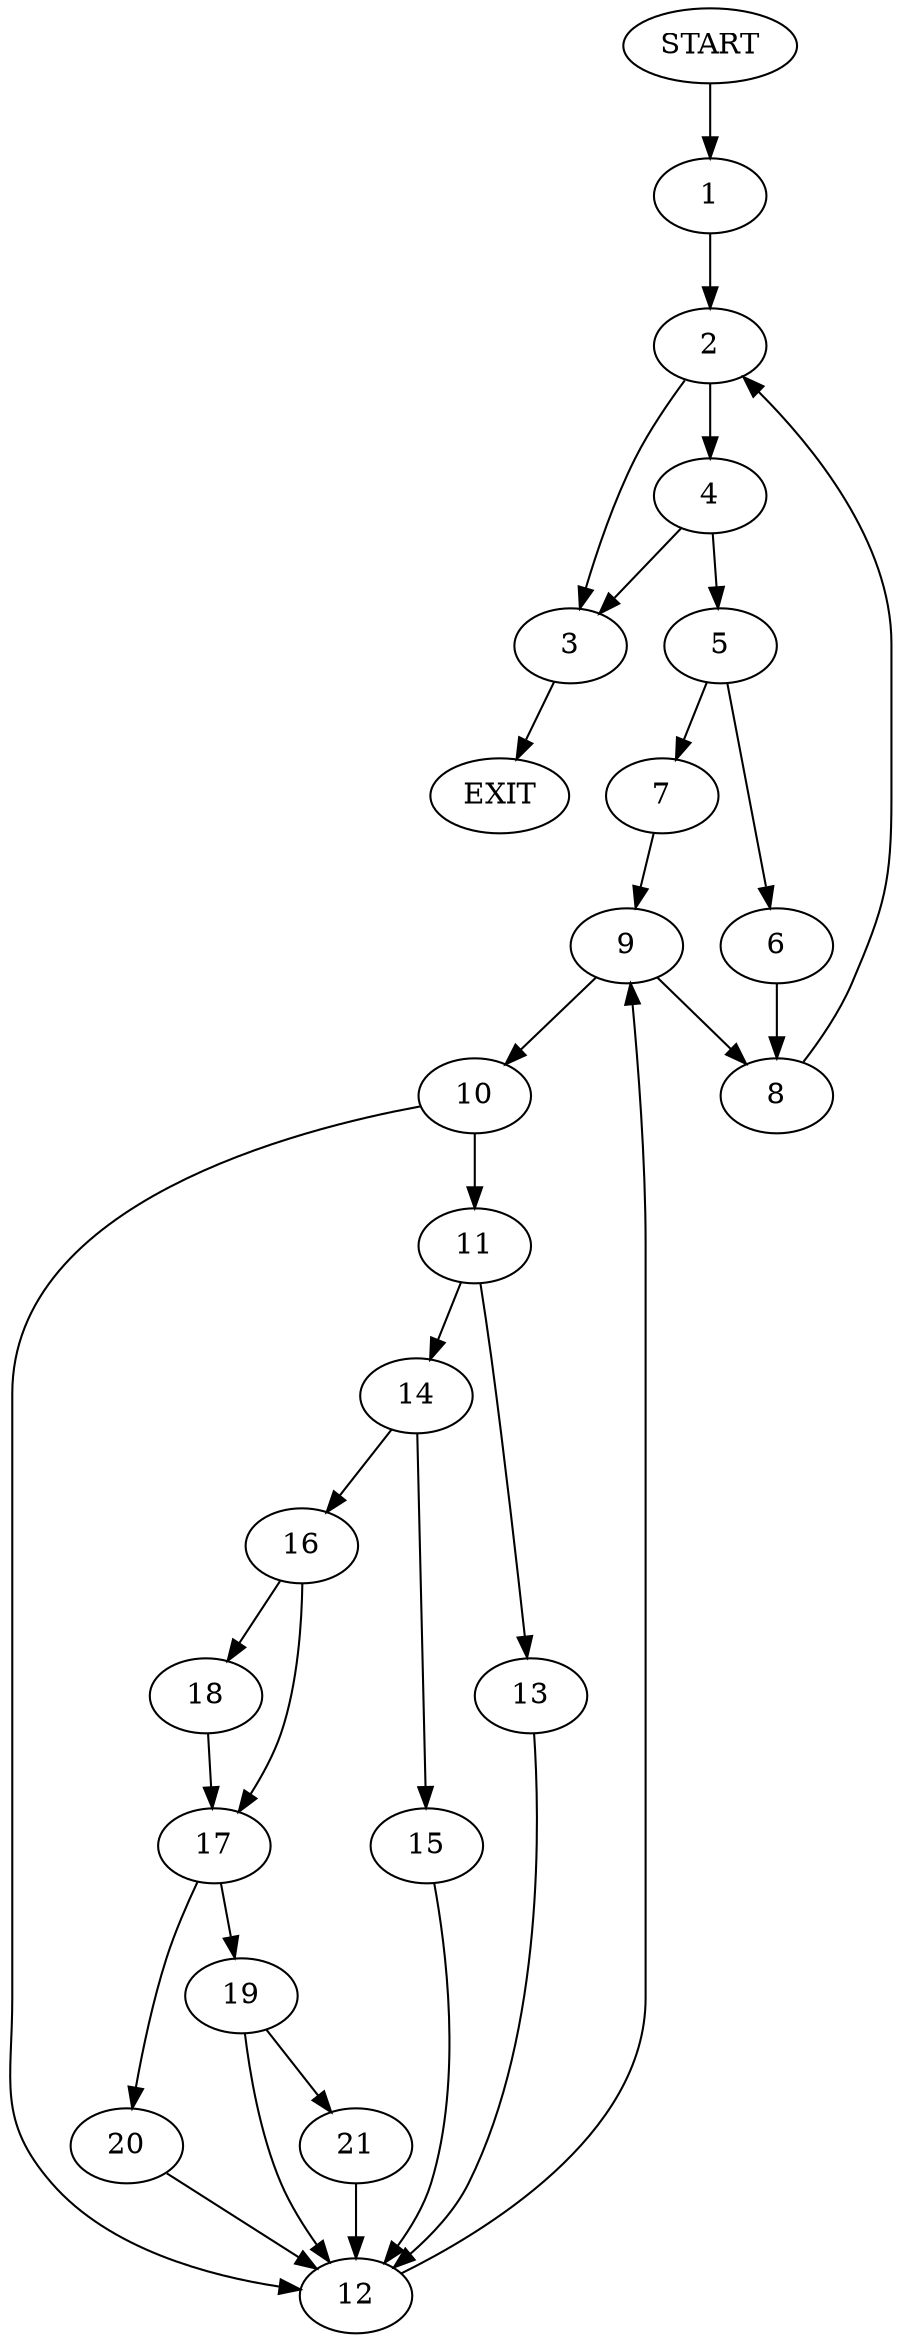 digraph {
0 [label="START"]
22 [label="EXIT"]
0 -> 1
1 -> 2
2 -> 3
2 -> 4
4 -> 3
4 -> 5
3 -> 22
5 -> 6
5 -> 7
6 -> 8
7 -> 9
8 -> 2
9 -> 10
9 -> 8
10 -> 11
10 -> 12
11 -> 13
11 -> 14
12 -> 9
13 -> 12
14 -> 15
14 -> 16
16 -> 17
16 -> 18
15 -> 12
17 -> 19
17 -> 20
18 -> 17
20 -> 12
19 -> 21
19 -> 12
21 -> 12
}
